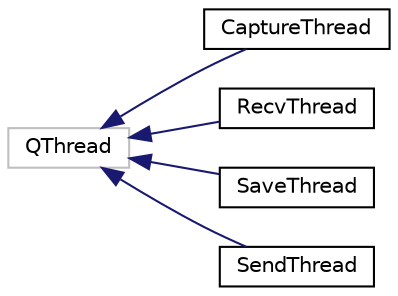 digraph "Graphical Class Hierarchy"
{
  edge [fontname="Helvetica",fontsize="10",labelfontname="Helvetica",labelfontsize="10"];
  node [fontname="Helvetica",fontsize="10",shape=record];
  rankdir="LR";
  Node3 [label="QThread",height=0.2,width=0.4,color="grey75", fillcolor="white", style="filled"];
  Node3 -> Node0 [dir="back",color="midnightblue",fontsize="10",style="solid",fontname="Helvetica"];
  Node0 [label="CaptureThread",height=0.2,width=0.4,color="black", fillcolor="white", style="filled",URL="$class_capture_thread.html",tooltip="The CaptureThread class. "];
  Node3 -> Node5 [dir="back",color="midnightblue",fontsize="10",style="solid",fontname="Helvetica"];
  Node5 [label="RecvThread",height=0.2,width=0.4,color="black", fillcolor="white", style="filled",URL="$class_recv_thread.html",tooltip="The RecvThread class. "];
  Node3 -> Node6 [dir="back",color="midnightblue",fontsize="10",style="solid",fontname="Helvetica"];
  Node6 [label="SaveThread",height=0.2,width=0.4,color="black", fillcolor="white", style="filled",URL="$class_save_thread.html"];
  Node3 -> Node7 [dir="back",color="midnightblue",fontsize="10",style="solid",fontname="Helvetica"];
  Node7 [label="SendThread",height=0.2,width=0.4,color="black", fillcolor="white", style="filled",URL="$class_send_thread.html",tooltip="The SendThread class. "];
}
